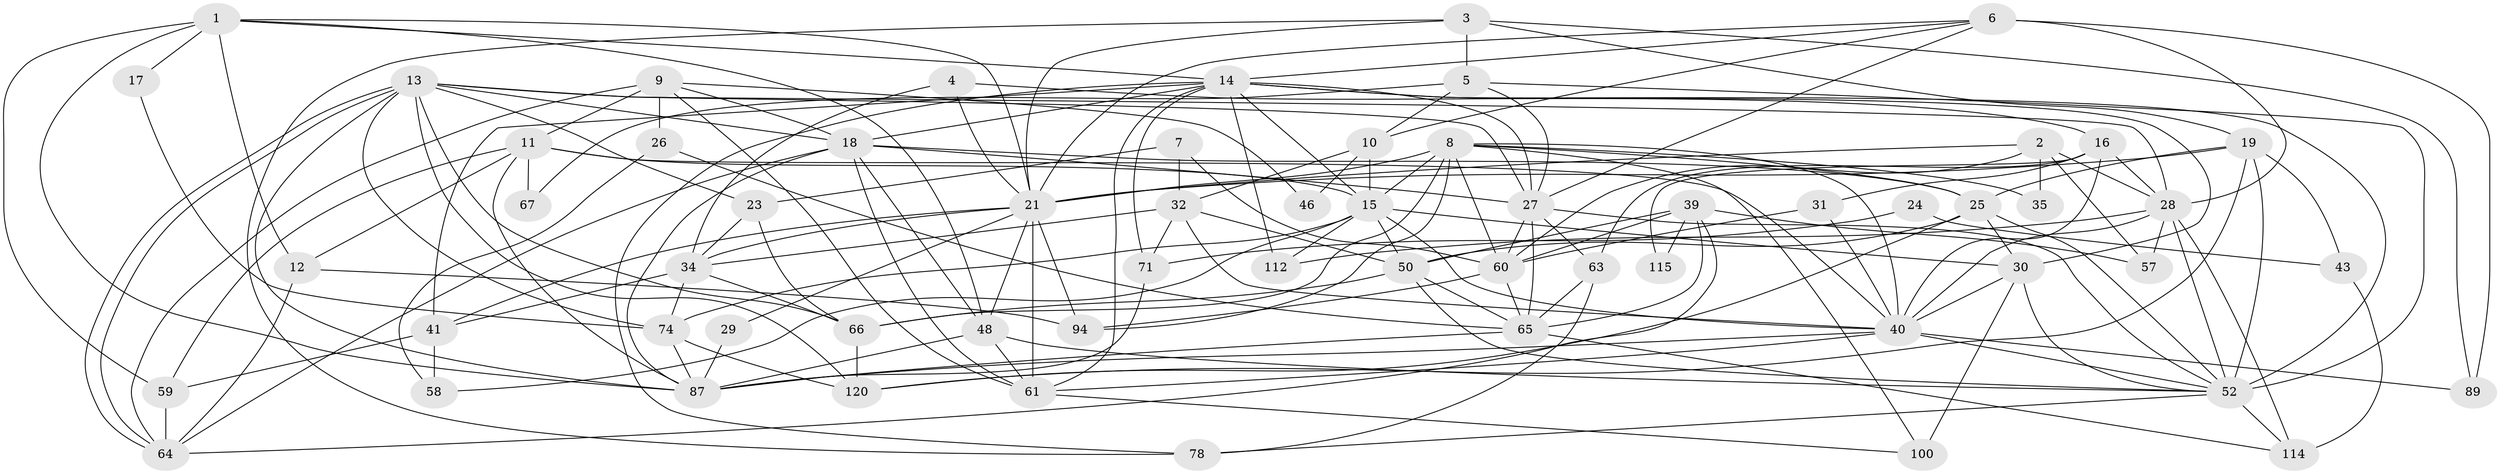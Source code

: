 // original degree distribution, {6: 0.09016393442622951, 3: 0.2459016393442623, 5: 0.14754098360655737, 4: 0.36065573770491804, 8: 0.00819672131147541, 2: 0.11475409836065574, 7: 0.02459016393442623, 9: 0.00819672131147541}
// Generated by graph-tools (version 1.1) at 2025/15/03/09/25 04:15:20]
// undirected, 61 vertices, 173 edges
graph export_dot {
graph [start="1"]
  node [color=gray90,style=filled];
  1 [super="+33"];
  2 [super="+70"];
  3;
  4;
  5 [super="+118"];
  6 [super="+88+37"];
  7;
  8 [super="+44"];
  9 [super="+36"];
  10;
  11 [super="+22"];
  12;
  13 [super="+56+69"];
  14 [super="+99+20+98"];
  15 [super="+85+102+76"];
  16;
  17;
  18 [super="+122+47"];
  19 [super="+53"];
  21 [super="+103+49+68"];
  23;
  24;
  25 [super="+51"];
  26;
  27 [super="+38+84"];
  28 [super="+92+42"];
  29;
  30 [super="+93+96"];
  31;
  32 [super="+106"];
  34 [super="+45"];
  35;
  39 [super="+90"];
  40 [super="+121+62"];
  41;
  43;
  46;
  48 [super="+107"];
  50 [super="+110"];
  52 [super="+73+54"];
  57;
  58;
  59;
  60 [super="+119+83"];
  61 [super="+95+97"];
  63;
  64;
  65 [super="+80"];
  66 [super="+91"];
  67;
  71 [super="+116"];
  74 [super="+81"];
  78 [super="+79"];
  87 [super="+111"];
  89;
  94;
  100;
  112;
  114;
  115;
  120;
  1 -- 12;
  1 -- 21;
  1 -- 48;
  1 -- 59;
  1 -- 17;
  1 -- 14;
  1 -- 87;
  2 -- 57;
  2 -- 28;
  2 -- 35;
  2 -- 60;
  2 -- 21;
  3 -- 5 [weight=2];
  3 -- 89;
  3 -- 78;
  3 -- 21;
  3 -- 19;
  4 -- 16;
  4 -- 21;
  4 -- 34;
  5 -- 67;
  5 -- 27;
  5 -- 52;
  5 -- 10;
  6 -- 10;
  6 -- 89 [weight=2];
  6 -- 27;
  6 -- 21;
  6 -- 28;
  6 -- 14;
  7 -- 23;
  7 -- 32;
  7 -- 60;
  8 -- 35;
  8 -- 60;
  8 -- 40;
  8 -- 25;
  8 -- 66;
  8 -- 100;
  8 -- 21;
  8 -- 94;
  8 -- 15;
  9 -- 11;
  9 -- 64;
  9 -- 18;
  9 -- 26 [weight=2];
  9 -- 46;
  9 -- 61;
  10 -- 46;
  10 -- 32;
  10 -- 15;
  11 -- 15 [weight=2];
  11 -- 67;
  11 -- 59;
  11 -- 12;
  11 -- 87;
  11 -- 40;
  12 -- 64;
  12 -- 94;
  13 -- 64;
  13 -- 64;
  13 -- 23;
  13 -- 74;
  13 -- 18;
  13 -- 27;
  13 -- 87;
  13 -- 120;
  13 -- 66;
  13 -- 28;
  14 -- 41;
  14 -- 61;
  14 -- 71;
  14 -- 78;
  14 -- 18;
  14 -- 52 [weight=2];
  14 -- 15;
  14 -- 30;
  14 -- 112;
  14 -- 27;
  15 -- 112;
  15 -- 50 [weight=2];
  15 -- 58;
  15 -- 40;
  15 -- 74;
  15 -- 30;
  16 -- 28;
  16 -- 31;
  16 -- 63;
  16 -- 115;
  16 -- 40;
  17 -- 74;
  18 -- 64;
  18 -- 48;
  18 -- 27;
  18 -- 25;
  18 -- 87;
  18 -- 61;
  19 -- 120;
  19 -- 43;
  19 -- 52;
  19 -- 21;
  19 -- 25;
  21 -- 41;
  21 -- 48;
  21 -- 61 [weight=2];
  21 -- 29;
  21 -- 34;
  21 -- 94;
  23 -- 34;
  23 -- 66;
  24 -- 43;
  24 -- 71;
  25 -- 120;
  25 -- 50;
  25 -- 52;
  25 -- 30;
  26 -- 58;
  26 -- 65;
  27 -- 63;
  27 -- 60;
  27 -- 52;
  27 -- 65;
  28 -- 52 [weight=3];
  28 -- 112;
  28 -- 57;
  28 -- 40;
  28 -- 114;
  29 -- 87;
  30 -- 100 [weight=2];
  30 -- 40;
  30 -- 52;
  31 -- 60;
  31 -- 40;
  32 -- 34;
  32 -- 71;
  32 -- 50;
  32 -- 40;
  34 -- 74;
  34 -- 66;
  34 -- 41;
  39 -- 60;
  39 -- 64;
  39 -- 65;
  39 -- 50;
  39 -- 115;
  39 -- 57;
  40 -- 52;
  40 -- 61;
  40 -- 87;
  40 -- 89;
  41 -- 58;
  41 -- 59;
  43 -- 114;
  48 -- 61;
  48 -- 52;
  48 -- 87;
  50 -- 66;
  50 -- 65;
  50 -- 52;
  52 -- 114;
  52 -- 78;
  59 -- 64;
  60 -- 94;
  60 -- 65;
  61 -- 100;
  63 -- 78;
  63 -- 65;
  65 -- 87;
  65 -- 114;
  66 -- 120;
  71 -- 87;
  74 -- 120;
  74 -- 87;
}
